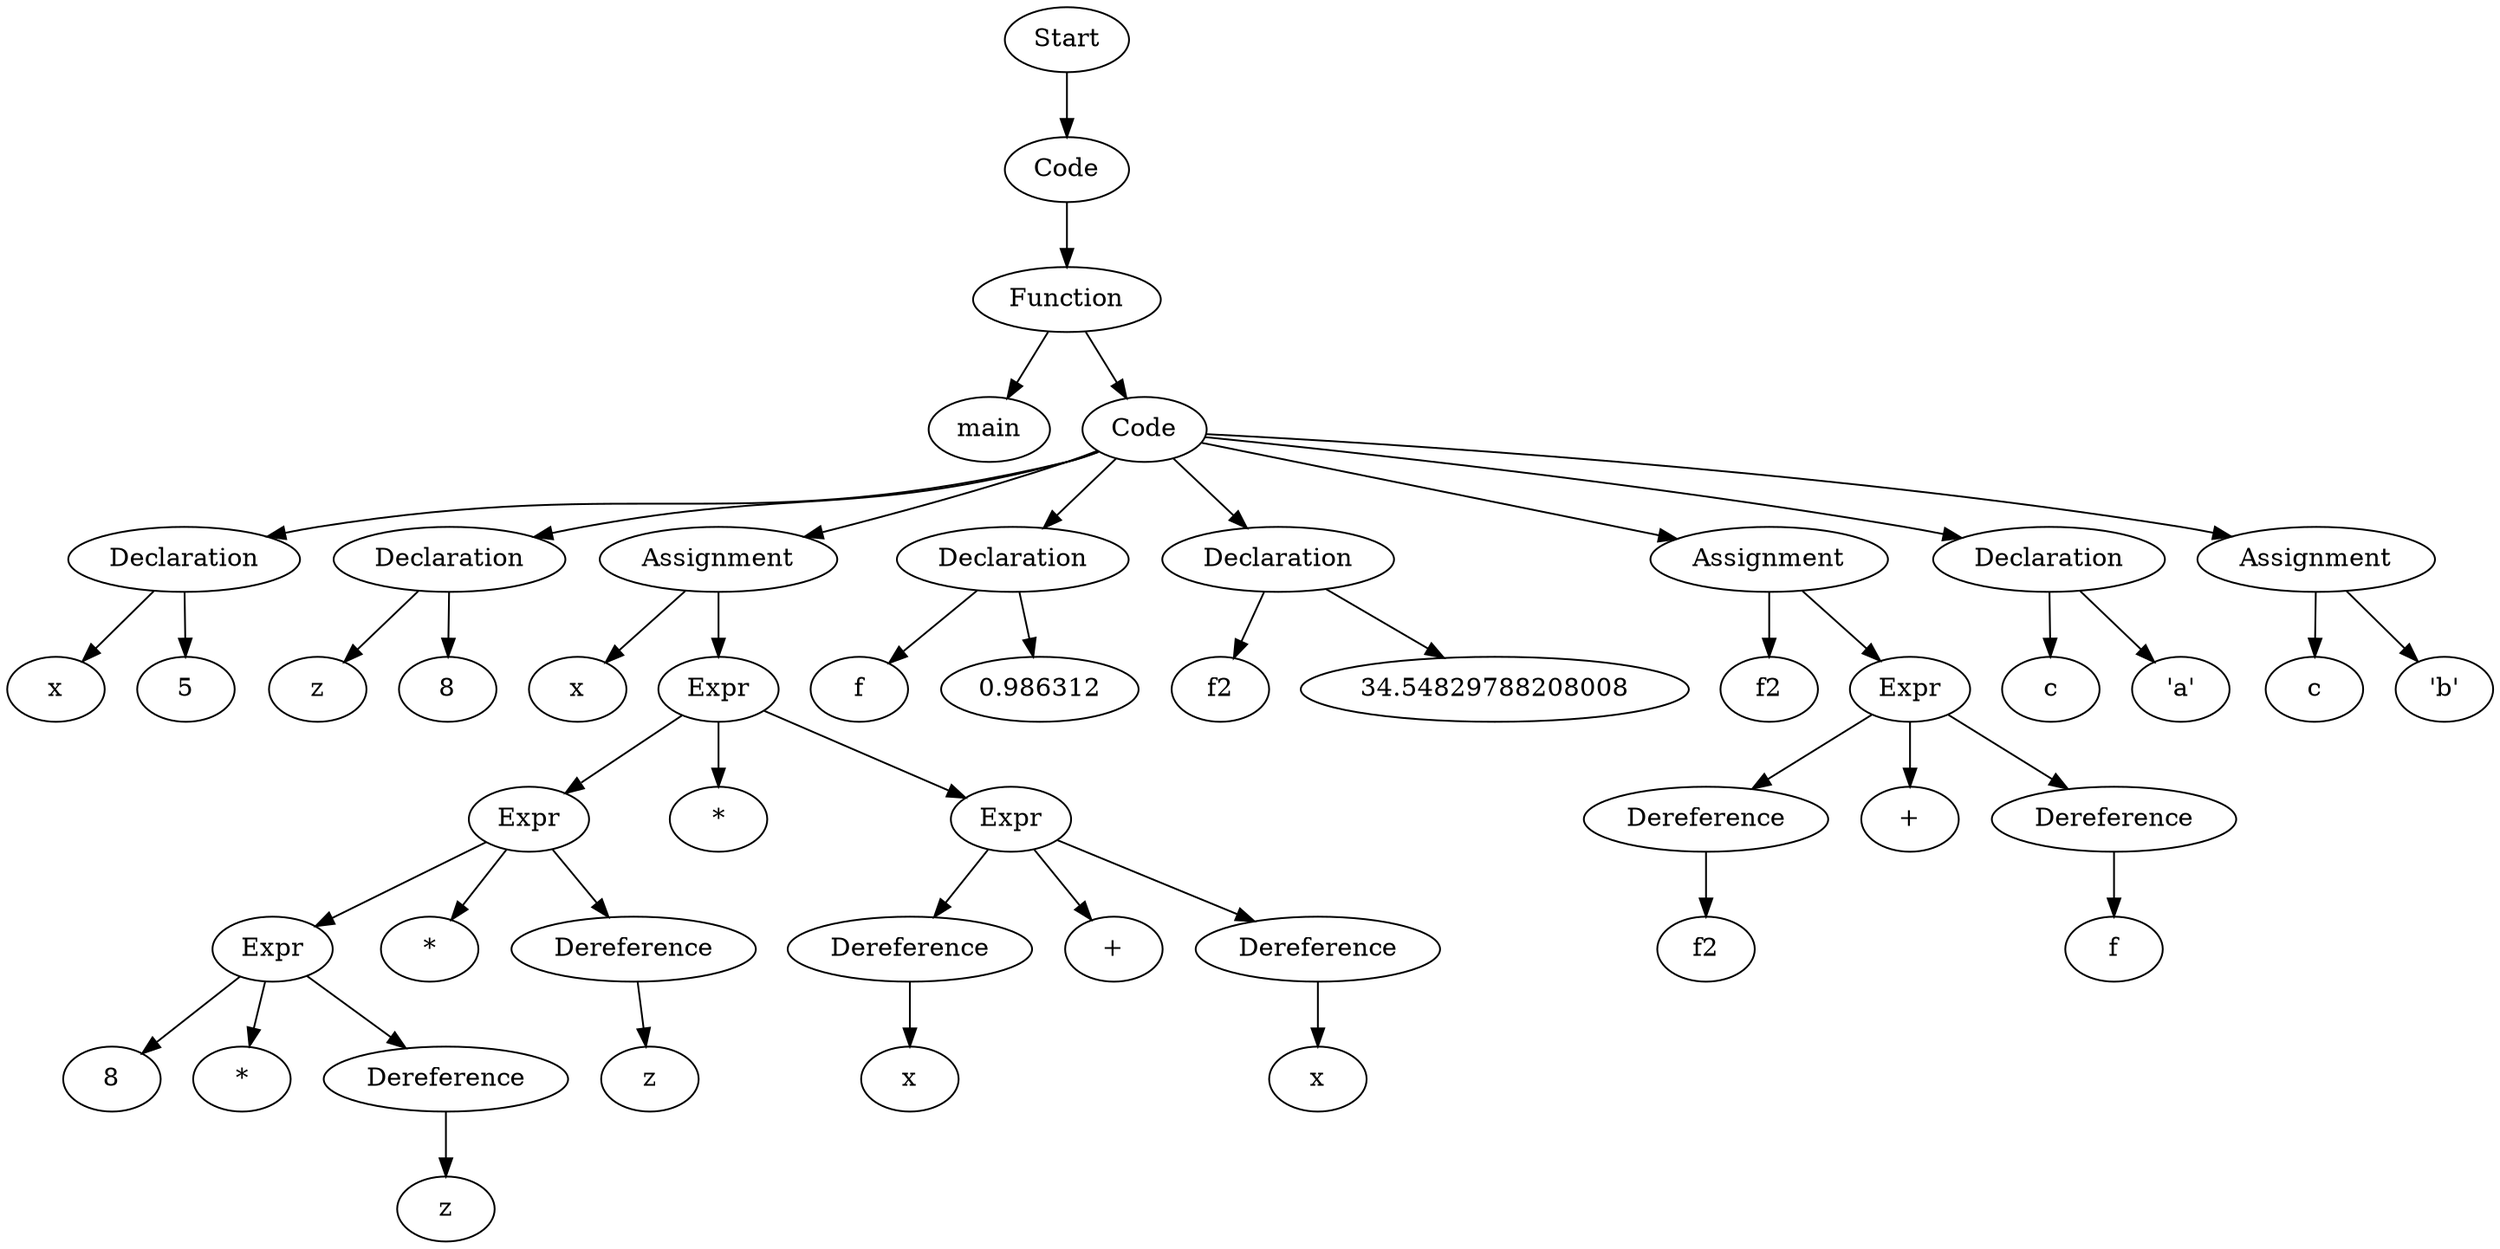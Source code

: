 digraph AST {
  "131430721843600" [label="Start"];
  "131430721843600" -> "131430721845040";
  "131430721845040" [label="Code"];
  "131430721845040" -> "131430721844224";
  "131430721844224" [label="Function"];
  "131430721844224" -> "131430721833856";
  "131430721844224" -> "131430721842832";
  "131430721833856" [label="main"];
  "131430721842832" [label="Code"];
  "131430721842832" -> "131430721841776";
  "131430721842832" -> "131430721841392";
  "131430721842832" -> "131430721838704";
  "131430721842832" -> "131430721838752";
  "131430721842832" -> "131430721841488";
  "131430721842832" -> "131430722019024";
  "131430721842832" -> "131430722026608";
  "131430721842832" -> "131430722024448";
  "131430721841776" [label="Declaration"];
  "131430721841776" -> "131430721843168";
  "131430721841776" -> "131430721840384";
  "131430721843168" [label="x"];
  "131430721840384" [label="5"];
  "131430721841392" [label="Declaration"];
  "131430721841392" -> "131430721840768";
  "131430721841392" -> "131430721834240";
  "131430721840768" [label="z"];
  "131430721834240" [label="8"];
  "131430721838704" [label="Assignment"];
  "131430721838704" -> "131430721839664";
  "131430721838704" -> "131430721839712";
  "131430721839664" [label="x"];
  "131430721839712" [label="Expr"];
  "131430721839712" -> "131430721838080";
  "131430721839712" -> "131430721840480";
  "131430721839712" -> "131430721835776";
  "131430721838080" [label="Expr"];
  "131430721838080" -> "131430721836784";
  "131430721838080" -> "131430721834384";
  "131430721838080" -> "131430721835536";
  "131430721836784" [label="Expr"];
  "131430721836784" -> "131430721835440";
  "131430721836784" -> "131430721836736";
  "131430721836784" -> "131430721845472";
  "131430721835440" [label="8"];
  "131430721836736" [label="*"];
  "131430721845472" [label="Dereference"];
  "131430721845472" -> "131430721837984";
  "131430721837984" [label="z"];
  "131430721834384" [label="*"];
  "131430721835536" [label="Dereference"];
  "131430721835536" -> "131430721836880";
  "131430721836880" [label="z"];
  "131430721840480" [label="*"];
  "131430721835776" [label="Expr"];
  "131430721835776" -> "131430721843408";
  "131430721835776" -> "131430721837552";
  "131430721835776" -> "131430721834336";
  "131430721843408" [label="Dereference"];
  "131430721843408" -> "131430721838608";
  "131430721838608" [label="x"];
  "131430721837552" [label="+"];
  "131430721834336" [label="Dereference"];
  "131430721834336" -> "131430721836832";
  "131430721836832" [label="x"];
  "131430721838752" [label="Declaration"];
  "131430721838752" -> "131430721842736";
  "131430721838752" -> "131430721832992";
  "131430721842736" [label="f"];
  "131430721832992" [label="0.986312"];
  "131430721841488" [label="Declaration"];
  "131430721841488" -> "131430721837936";
  "131430721841488" -> "131430721842640";
  "131430721837936" [label="f2"];
  "131430721842640" [label="34.54829788208008"];
  "131430722019024" [label="Assignment"];
  "131430722019024" -> "131430722016816";
  "131430722019024" -> "131430722026032";
  "131430722016816" [label="f2"];
  "131430722026032" [label="Expr"];
  "131430722026032" -> "131430721841920";
  "131430722026032" -> "131430722025840";
  "131430722026032" -> "131430721833664";
  "131430721841920" [label="Dereference"];
  "131430721841920" -> "131430722012400";
  "131430722012400" [label="f2"];
  "131430722025840" [label="+"];
  "131430721833664" [label="Dereference"];
  "131430721833664" -> "131430722023248";
  "131430722023248" [label="f"];
  "131430722026608" [label="Declaration"];
  "131430722026608" -> "131430722020992";
  "131430722026608" -> "131430722024400";
  "131430722020992" [label="c"];
  "131430722024400" [label="'a'"];
  "131430722024448" [label="Assignment"];
  "131430722024448" -> "131430722022192";
  "131430722024448" -> "131430722020416";
  "131430722022192" [label="c"];
  "131430722020416" [label="'b'"];
}
